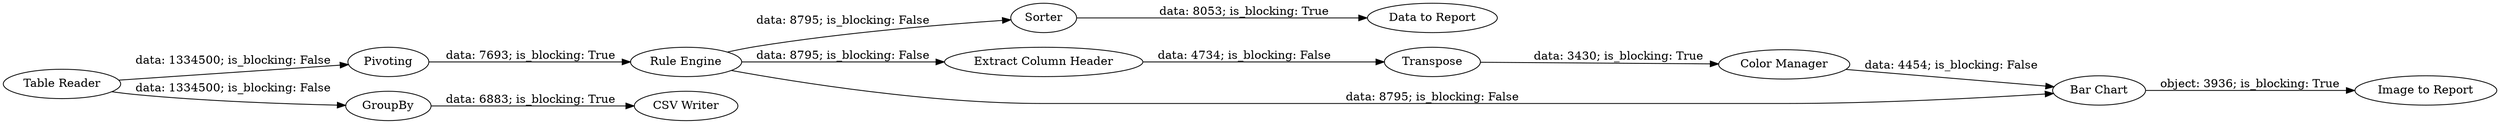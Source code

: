 digraph {
	"5383736142766236978_11" [label="Data to Report"]
	"5383736142766236978_4" [label=Sorter]
	"5383736142766236978_8" [label="Extract Column Header"]
	"5383736142766236978_15" [label="CSV Writer"]
	"5383736142766236978_10" [label="Image to Report"]
	"5383736142766236978_6" [label="Color Manager"]
	"5383736142766236978_2" [label=Pivoting]
	"5383736142766236978_7" [label="Bar Chart"]
	"5383736142766236978_13" [label="Table Reader"]
	"5383736142766236978_9" [label=Transpose]
	"5383736142766236978_12" [label="Rule Engine"]
	"5383736142766236978_16" [label=GroupBy]
	"5383736142766236978_2" -> "5383736142766236978_12" [label="data: 7693; is_blocking: True"]
	"5383736142766236978_12" -> "5383736142766236978_7" [label="data: 8795; is_blocking: False"]
	"5383736142766236978_8" -> "5383736142766236978_9" [label="data: 4734; is_blocking: False"]
	"5383736142766236978_6" -> "5383736142766236978_7" [label="data: 4454; is_blocking: False"]
	"5383736142766236978_16" -> "5383736142766236978_15" [label="data: 6883; is_blocking: True"]
	"5383736142766236978_13" -> "5383736142766236978_2" [label="data: 1334500; is_blocking: False"]
	"5383736142766236978_12" -> "5383736142766236978_4" [label="data: 8795; is_blocking: False"]
	"5383736142766236978_9" -> "5383736142766236978_6" [label="data: 3430; is_blocking: True"]
	"5383736142766236978_4" -> "5383736142766236978_11" [label="data: 8053; is_blocking: True"]
	"5383736142766236978_13" -> "5383736142766236978_16" [label="data: 1334500; is_blocking: False"]
	"5383736142766236978_12" -> "5383736142766236978_8" [label="data: 8795; is_blocking: False"]
	"5383736142766236978_7" -> "5383736142766236978_10" [label="object: 3936; is_blocking: True"]
	rankdir=LR
}
